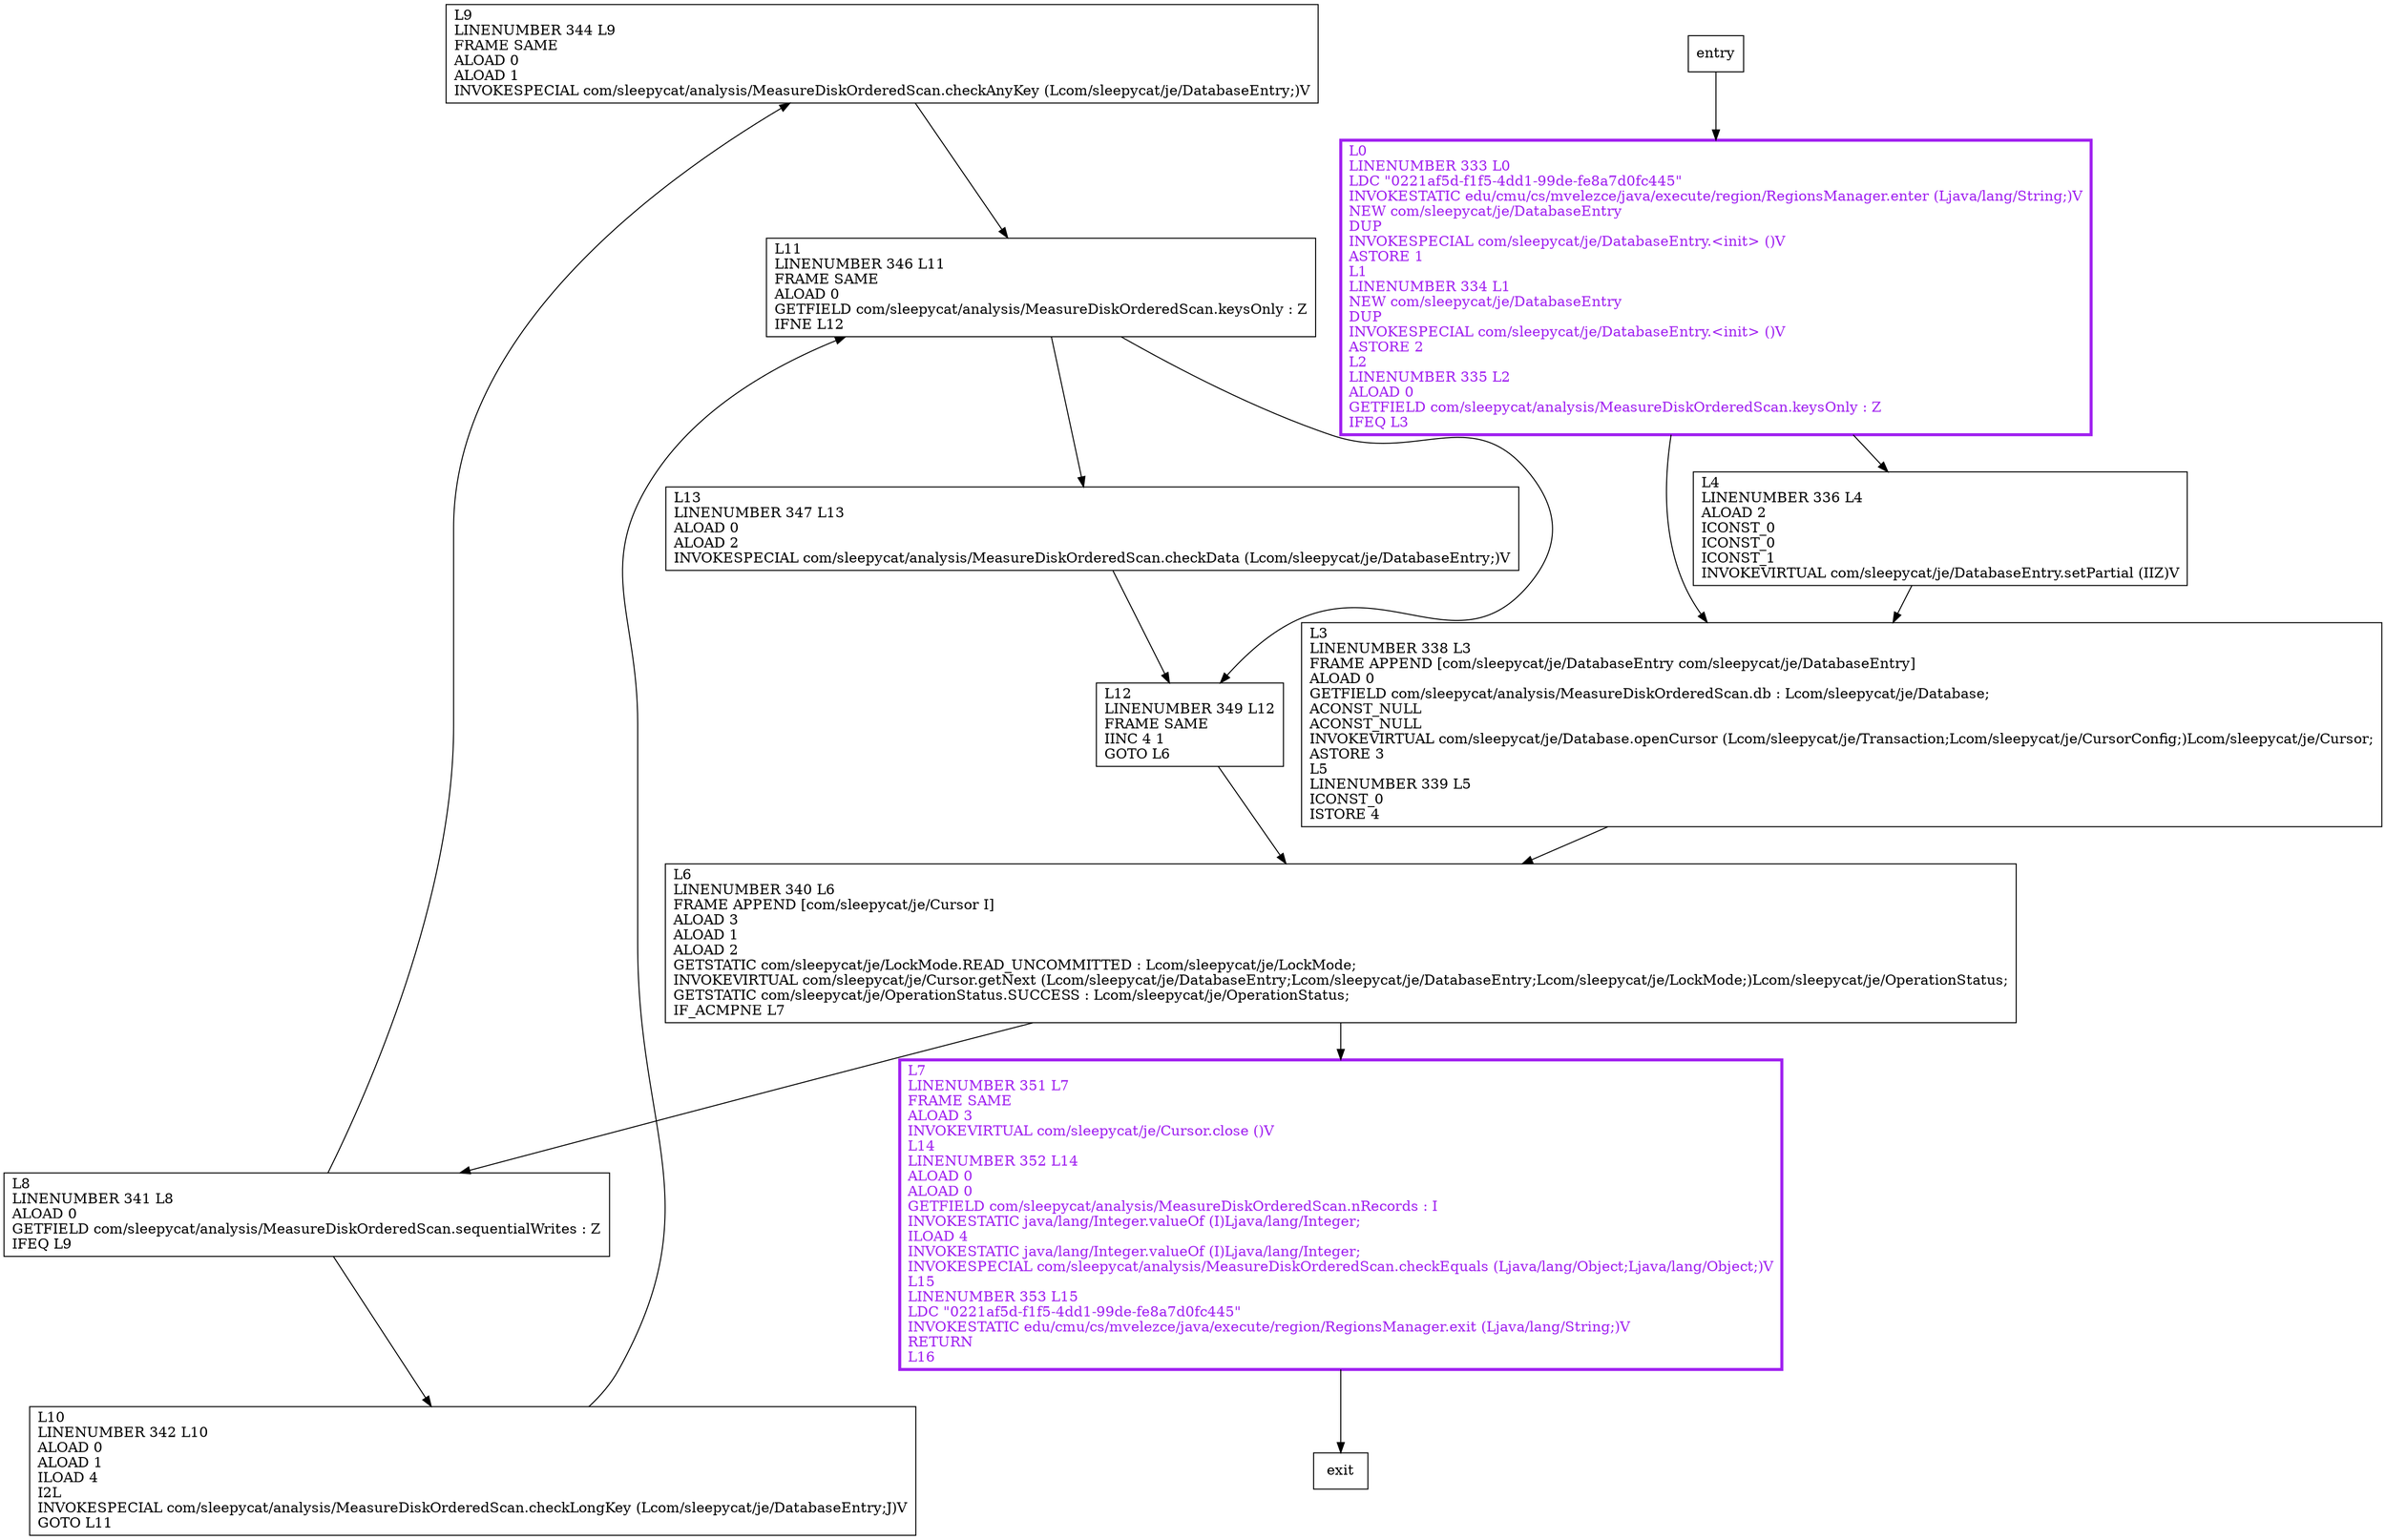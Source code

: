 digraph dirtyReadScan {
node [shape=record];
1943448768 [label="L9\lLINENUMBER 344 L9\lFRAME SAME\lALOAD 0\lALOAD 1\lINVOKESPECIAL com/sleepycat/analysis/MeasureDiskOrderedScan.checkAnyKey (Lcom/sleepycat/je/DatabaseEntry;)V\l"];
538441944 [label="L13\lLINENUMBER 347 L13\lALOAD 0\lALOAD 2\lINVOKESPECIAL com/sleepycat/analysis/MeasureDiskOrderedScan.checkData (Lcom/sleepycat/je/DatabaseEntry;)V\l"];
456195246 [label="L6\lLINENUMBER 340 L6\lFRAME APPEND [com/sleepycat/je/Cursor I]\lALOAD 3\lALOAD 1\lALOAD 2\lGETSTATIC com/sleepycat/je/LockMode.READ_UNCOMMITTED : Lcom/sleepycat/je/LockMode;\lINVOKEVIRTUAL com/sleepycat/je/Cursor.getNext (Lcom/sleepycat/je/DatabaseEntry;Lcom/sleepycat/je/DatabaseEntry;Lcom/sleepycat/je/LockMode;)Lcom/sleepycat/je/OperationStatus;\lGETSTATIC com/sleepycat/je/OperationStatus.SUCCESS : Lcom/sleepycat/je/OperationStatus;\lIF_ACMPNE L7\l"];
1872754705 [label="L10\lLINENUMBER 342 L10\lALOAD 0\lALOAD 1\lILOAD 4\lI2L\lINVOKESPECIAL com/sleepycat/analysis/MeasureDiskOrderedScan.checkLongKey (Lcom/sleepycat/je/DatabaseEntry;J)V\lGOTO L11\l"];
554311943 [label="L3\lLINENUMBER 338 L3\lFRAME APPEND [com/sleepycat/je/DatabaseEntry com/sleepycat/je/DatabaseEntry]\lALOAD 0\lGETFIELD com/sleepycat/analysis/MeasureDiskOrderedScan.db : Lcom/sleepycat/je/Database;\lACONST_NULL\lACONST_NULL\lINVOKEVIRTUAL com/sleepycat/je/Database.openCursor (Lcom/sleepycat/je/Transaction;Lcom/sleepycat/je/CursorConfig;)Lcom/sleepycat/je/Cursor;\lASTORE 3\lL5\lLINENUMBER 339 L5\lICONST_0\lISTORE 4\l"];
1078084392 [label="L11\lLINENUMBER 346 L11\lFRAME SAME\lALOAD 0\lGETFIELD com/sleepycat/analysis/MeasureDiskOrderedScan.keysOnly : Z\lIFNE L12\l"];
940668612 [label="L7\lLINENUMBER 351 L7\lFRAME SAME\lALOAD 3\lINVOKEVIRTUAL com/sleepycat/je/Cursor.close ()V\lL14\lLINENUMBER 352 L14\lALOAD 0\lALOAD 0\lGETFIELD com/sleepycat/analysis/MeasureDiskOrderedScan.nRecords : I\lINVOKESTATIC java/lang/Integer.valueOf (I)Ljava/lang/Integer;\lILOAD 4\lINVOKESTATIC java/lang/Integer.valueOf (I)Ljava/lang/Integer;\lINVOKESPECIAL com/sleepycat/analysis/MeasureDiskOrderedScan.checkEquals (Ljava/lang/Object;Ljava/lang/Object;)V\lL15\lLINENUMBER 353 L15\lLDC \"0221af5d-f1f5-4dd1-99de-fe8a7d0fc445\"\lINVOKESTATIC edu/cmu/cs/mvelezce/java/execute/region/RegionsManager.exit (Ljava/lang/String;)V\lRETURN\lL16\l"];
819511714 [label="L12\lLINENUMBER 349 L12\lFRAME SAME\lIINC 4 1\lGOTO L6\l"];
1914319623 [label="L0\lLINENUMBER 333 L0\lLDC \"0221af5d-f1f5-4dd1-99de-fe8a7d0fc445\"\lINVOKESTATIC edu/cmu/cs/mvelezce/java/execute/region/RegionsManager.enter (Ljava/lang/String;)V\lNEW com/sleepycat/je/DatabaseEntry\lDUP\lINVOKESPECIAL com/sleepycat/je/DatabaseEntry.\<init\> ()V\lASTORE 1\lL1\lLINENUMBER 334 L1\lNEW com/sleepycat/je/DatabaseEntry\lDUP\lINVOKESPECIAL com/sleepycat/je/DatabaseEntry.\<init\> ()V\lASTORE 2\lL2\lLINENUMBER 335 L2\lALOAD 0\lGETFIELD com/sleepycat/analysis/MeasureDiskOrderedScan.keysOnly : Z\lIFEQ L3\l"];
1108126446 [label="L4\lLINENUMBER 336 L4\lALOAD 2\lICONST_0\lICONST_0\lICONST_1\lINVOKEVIRTUAL com/sleepycat/je/DatabaseEntry.setPartial (IIZ)V\l"];
535683314 [label="L8\lLINENUMBER 341 L8\lALOAD 0\lGETFIELD com/sleepycat/analysis/MeasureDiskOrderedScan.sequentialWrites : Z\lIFEQ L9\l"];
entry;
exit;
554311943 -> 456195246
940668612 -> exit
819511714 -> 456195246
entry -> 1914319623
1943448768 -> 1078084392
538441944 -> 819511714
456195246 -> 940668612
456195246 -> 535683314
1872754705 -> 1078084392
1078084392 -> 538441944
1078084392 -> 819511714
1914319623 -> 554311943
1914319623 -> 1108126446
1108126446 -> 554311943
535683314 -> 1943448768
535683314 -> 1872754705
940668612[fontcolor="purple", penwidth=3, color="purple"];
1914319623[fontcolor="purple", penwidth=3, color="purple"];
}
